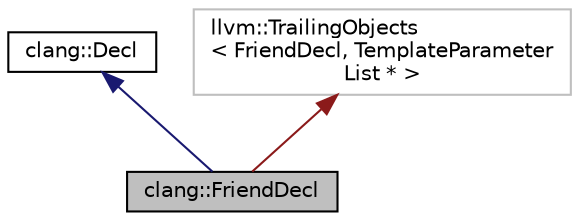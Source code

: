 digraph "clang::FriendDecl"
{
 // LATEX_PDF_SIZE
  bgcolor="transparent";
  edge [fontname="Helvetica",fontsize="10",labelfontname="Helvetica",labelfontsize="10"];
  node [fontname="Helvetica",fontsize="10",shape=record];
  Node1 [label="clang::FriendDecl",height=0.2,width=0.4,color="black", fillcolor="grey75", style="filled", fontcolor="black",tooltip="FriendDecl - Represents the declaration of a friend entity, which can be a function,..."];
  Node2 -> Node1 [dir="back",color="midnightblue",fontsize="10",style="solid",fontname="Helvetica"];
  Node2 [label="clang::Decl",height=0.2,width=0.4,color="black",URL="$classclang_1_1Decl.html",tooltip="Decl - This represents one declaration (or definition), e.g."];
  Node3 -> Node1 [dir="back",color="firebrick4",fontsize="10",style="solid",fontname="Helvetica"];
  Node3 [label="llvm::TrailingObjects\l\< FriendDecl, TemplateParameter\lList * \>",height=0.2,width=0.4,color="grey75",tooltip=" "];
}
